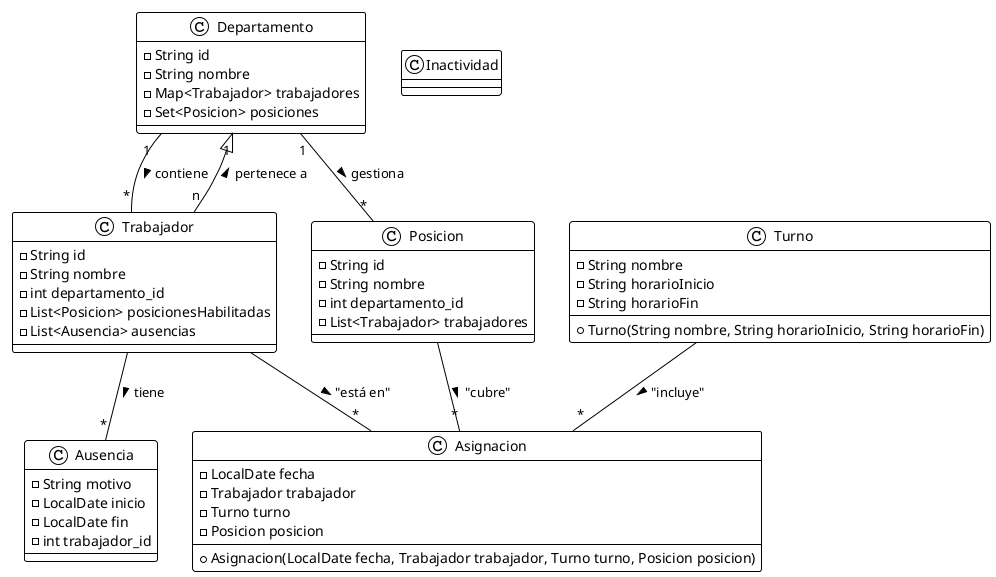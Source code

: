 @startuml turnos
!theme plain
class Departamento {
    - String id
    - String nombre
    - Map<Trabajador> trabajadores
    - Set<Posicion> posiciones
}
class Trabajador {
    - String id
    - String nombre
    - int departamento_id
    - List<Posicion> posicionesHabilitadas
    - List<Ausencia> ausencias
}
class Turno {
    - String nombre
    - String horarioInicio
    - String horarioFin
    + Turno(String nombre, String horarioInicio, String horarioFin)
}
class Posicion {
    - String id
    - String nombre
    - int departamento_id
    - List<Trabajador> trabajadores
}
class Ausencia {
    - String motivo
    - LocalDate inicio
    - LocalDate fin
    - int trabajador_id
}
class Asignacion {
    - LocalDate fecha
    - Trabajador trabajador
    - Turno turno
    - Posicion posicion
    + Asignacion(LocalDate fecha, Trabajador trabajador, Turno turno, Posicion posicion)
}

class Inactividad {
}

Departamento "1" -- "*" Trabajador : contiene >
Departamento "1" -- "*" Posicion : gestiona >
Trabajador "n" --|> "1" Departamento : pertenece a >
Trabajador -- "*" Ausencia : tiene >
Trabajador -- "*" Asignacion : "está en" >
Turno -- "*" Asignacion : "incluye" >
Posicion -- "*" Asignacion : "cubre" >
@enduml
